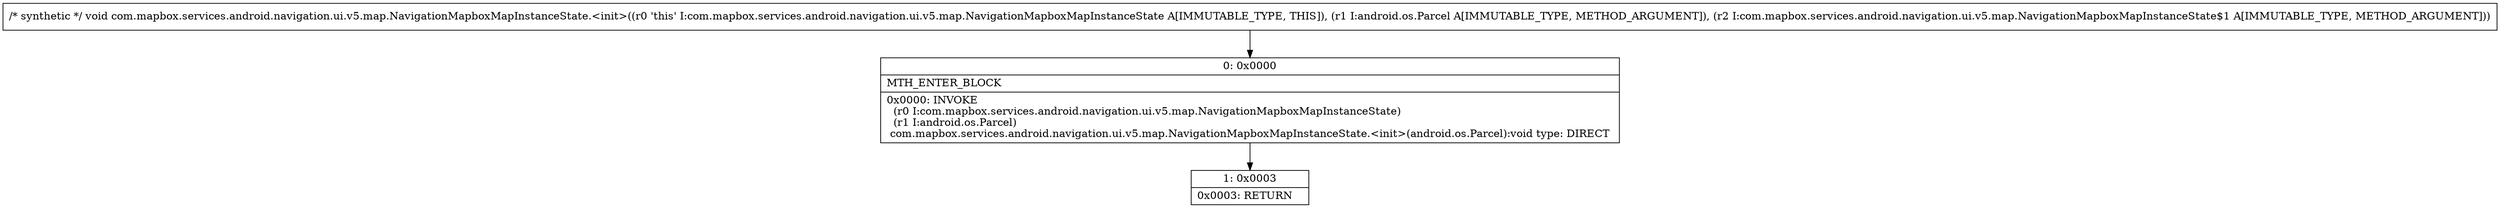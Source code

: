 digraph "CFG forcom.mapbox.services.android.navigation.ui.v5.map.NavigationMapboxMapInstanceState.\<init\>(Landroid\/os\/Parcel;Lcom\/mapbox\/services\/android\/navigation\/ui\/v5\/map\/NavigationMapboxMapInstanceState$1;)V" {
Node_0 [shape=record,label="{0\:\ 0x0000|MTH_ENTER_BLOCK\l|0x0000: INVOKE  \l  (r0 I:com.mapbox.services.android.navigation.ui.v5.map.NavigationMapboxMapInstanceState)\l  (r1 I:android.os.Parcel)\l com.mapbox.services.android.navigation.ui.v5.map.NavigationMapboxMapInstanceState.\<init\>(android.os.Parcel):void type: DIRECT \l}"];
Node_1 [shape=record,label="{1\:\ 0x0003|0x0003: RETURN   \l}"];
MethodNode[shape=record,label="{\/* synthetic *\/ void com.mapbox.services.android.navigation.ui.v5.map.NavigationMapboxMapInstanceState.\<init\>((r0 'this' I:com.mapbox.services.android.navigation.ui.v5.map.NavigationMapboxMapInstanceState A[IMMUTABLE_TYPE, THIS]), (r1 I:android.os.Parcel A[IMMUTABLE_TYPE, METHOD_ARGUMENT]), (r2 I:com.mapbox.services.android.navigation.ui.v5.map.NavigationMapboxMapInstanceState$1 A[IMMUTABLE_TYPE, METHOD_ARGUMENT])) }"];
MethodNode -> Node_0;
Node_0 -> Node_1;
}


